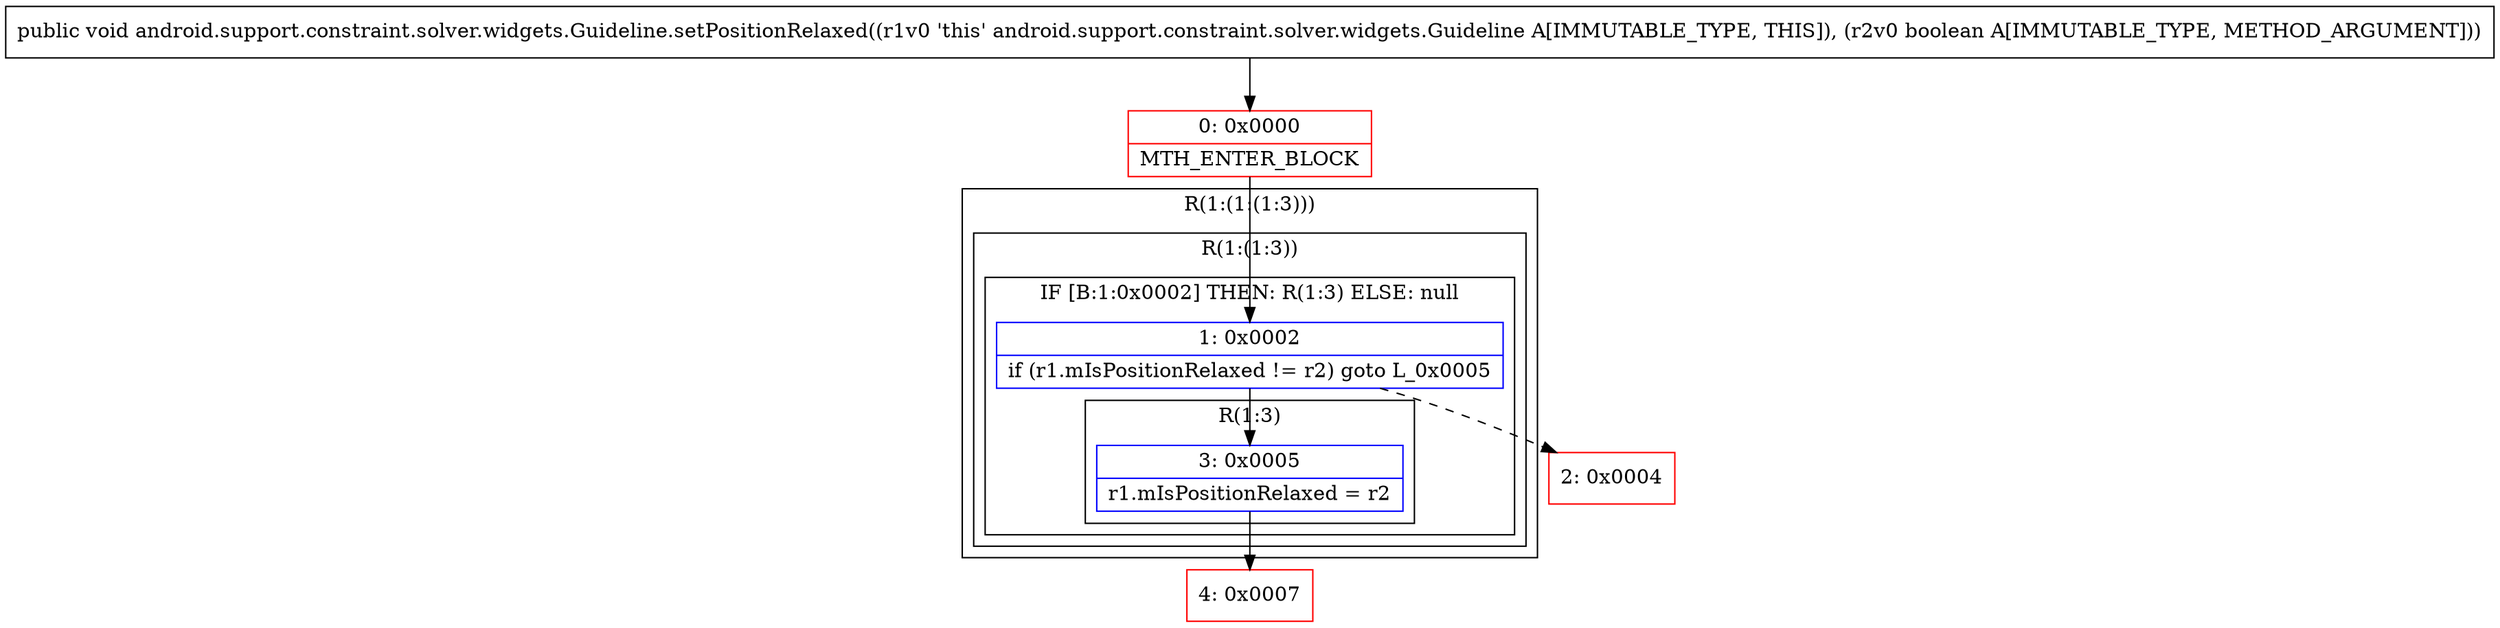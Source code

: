 digraph "CFG forandroid.support.constraint.solver.widgets.Guideline.setPositionRelaxed(Z)V" {
subgraph cluster_Region_8285423 {
label = "R(1:(1:(1:3)))";
node [shape=record,color=blue];
subgraph cluster_Region_70820198 {
label = "R(1:(1:3))";
node [shape=record,color=blue];
subgraph cluster_IfRegion_1888525178 {
label = "IF [B:1:0x0002] THEN: R(1:3) ELSE: null";
node [shape=record,color=blue];
Node_1 [shape=record,label="{1\:\ 0x0002|if (r1.mIsPositionRelaxed != r2) goto L_0x0005\l}"];
subgraph cluster_Region_1219563599 {
label = "R(1:3)";
node [shape=record,color=blue];
Node_3 [shape=record,label="{3\:\ 0x0005|r1.mIsPositionRelaxed = r2\l}"];
}
}
}
}
Node_0 [shape=record,color=red,label="{0\:\ 0x0000|MTH_ENTER_BLOCK\l}"];
Node_2 [shape=record,color=red,label="{2\:\ 0x0004}"];
Node_4 [shape=record,color=red,label="{4\:\ 0x0007}"];
MethodNode[shape=record,label="{public void android.support.constraint.solver.widgets.Guideline.setPositionRelaxed((r1v0 'this' android.support.constraint.solver.widgets.Guideline A[IMMUTABLE_TYPE, THIS]), (r2v0 boolean A[IMMUTABLE_TYPE, METHOD_ARGUMENT])) }"];
MethodNode -> Node_0;
Node_1 -> Node_2[style=dashed];
Node_1 -> Node_3;
Node_3 -> Node_4;
Node_0 -> Node_1;
}

